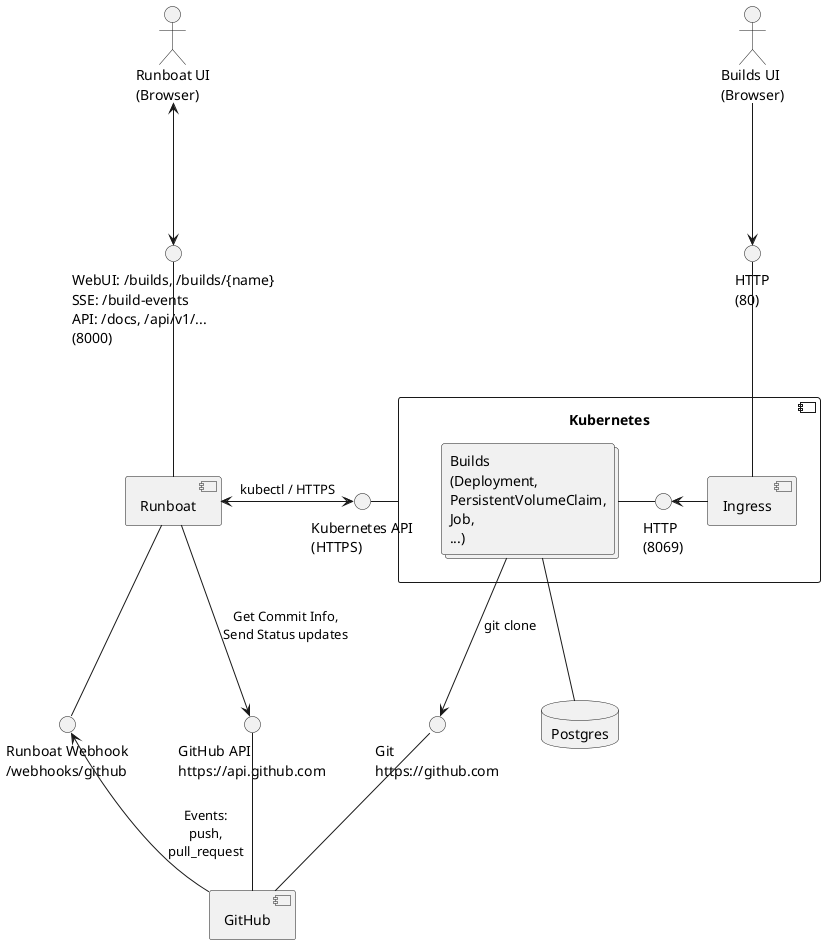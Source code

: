@startuml deployment

actor "Runboat UI\n(Browser)" as RunboatUI

component Runboat
interface "WebUI: /builds, /builds/{name}\nSSE: /build-events\nAPI: /docs, /api/v1/...\n(8000)" as API
interface "Runboat Webhook\n/webhooks/github" as Webhook

interface "HTTP\n(80)" as IngressHTTP
actor "Builds UI\n(Browser)" as BuildsUI
component Kubernetes {
    collections "Builds\n(Deployment,\nPersistentVolumeClaim,\nJob,\n...)" as Builds
    interface "HTTP\n(8069)" as BuildsHTTP
    component Ingress
}
interface "Kubernetes API\n(HTTPS)" as K8SAPI

component GitHub
interface "GitHub API\nhttps://api.github.com" as GitHubAPI
interface "Git\nhttps://github.com" as Git

database Postgres

Runboat -- Webhook
API -- Runboat

Git -- GitHub
GitHubAPI -- GitHub
Webhook <-- GitHub : "Events:\npush,\npull_request"
Runboat --> GitHubAPI : "Get Commit Info,\nSend Status updates"

RunboatUI <--> API

Builds - BuildsHTTP
BuildsHTTP <- Ingress
Builds --> Git : "git clone"
Builds -- Postgres
IngressHTTP -- Ingress
BuildsUI --> IngressHTTP

K8SAPI - Kubernetes

Runboat <-> K8SAPI  : "kubectl / HTTPS"

@enduml
